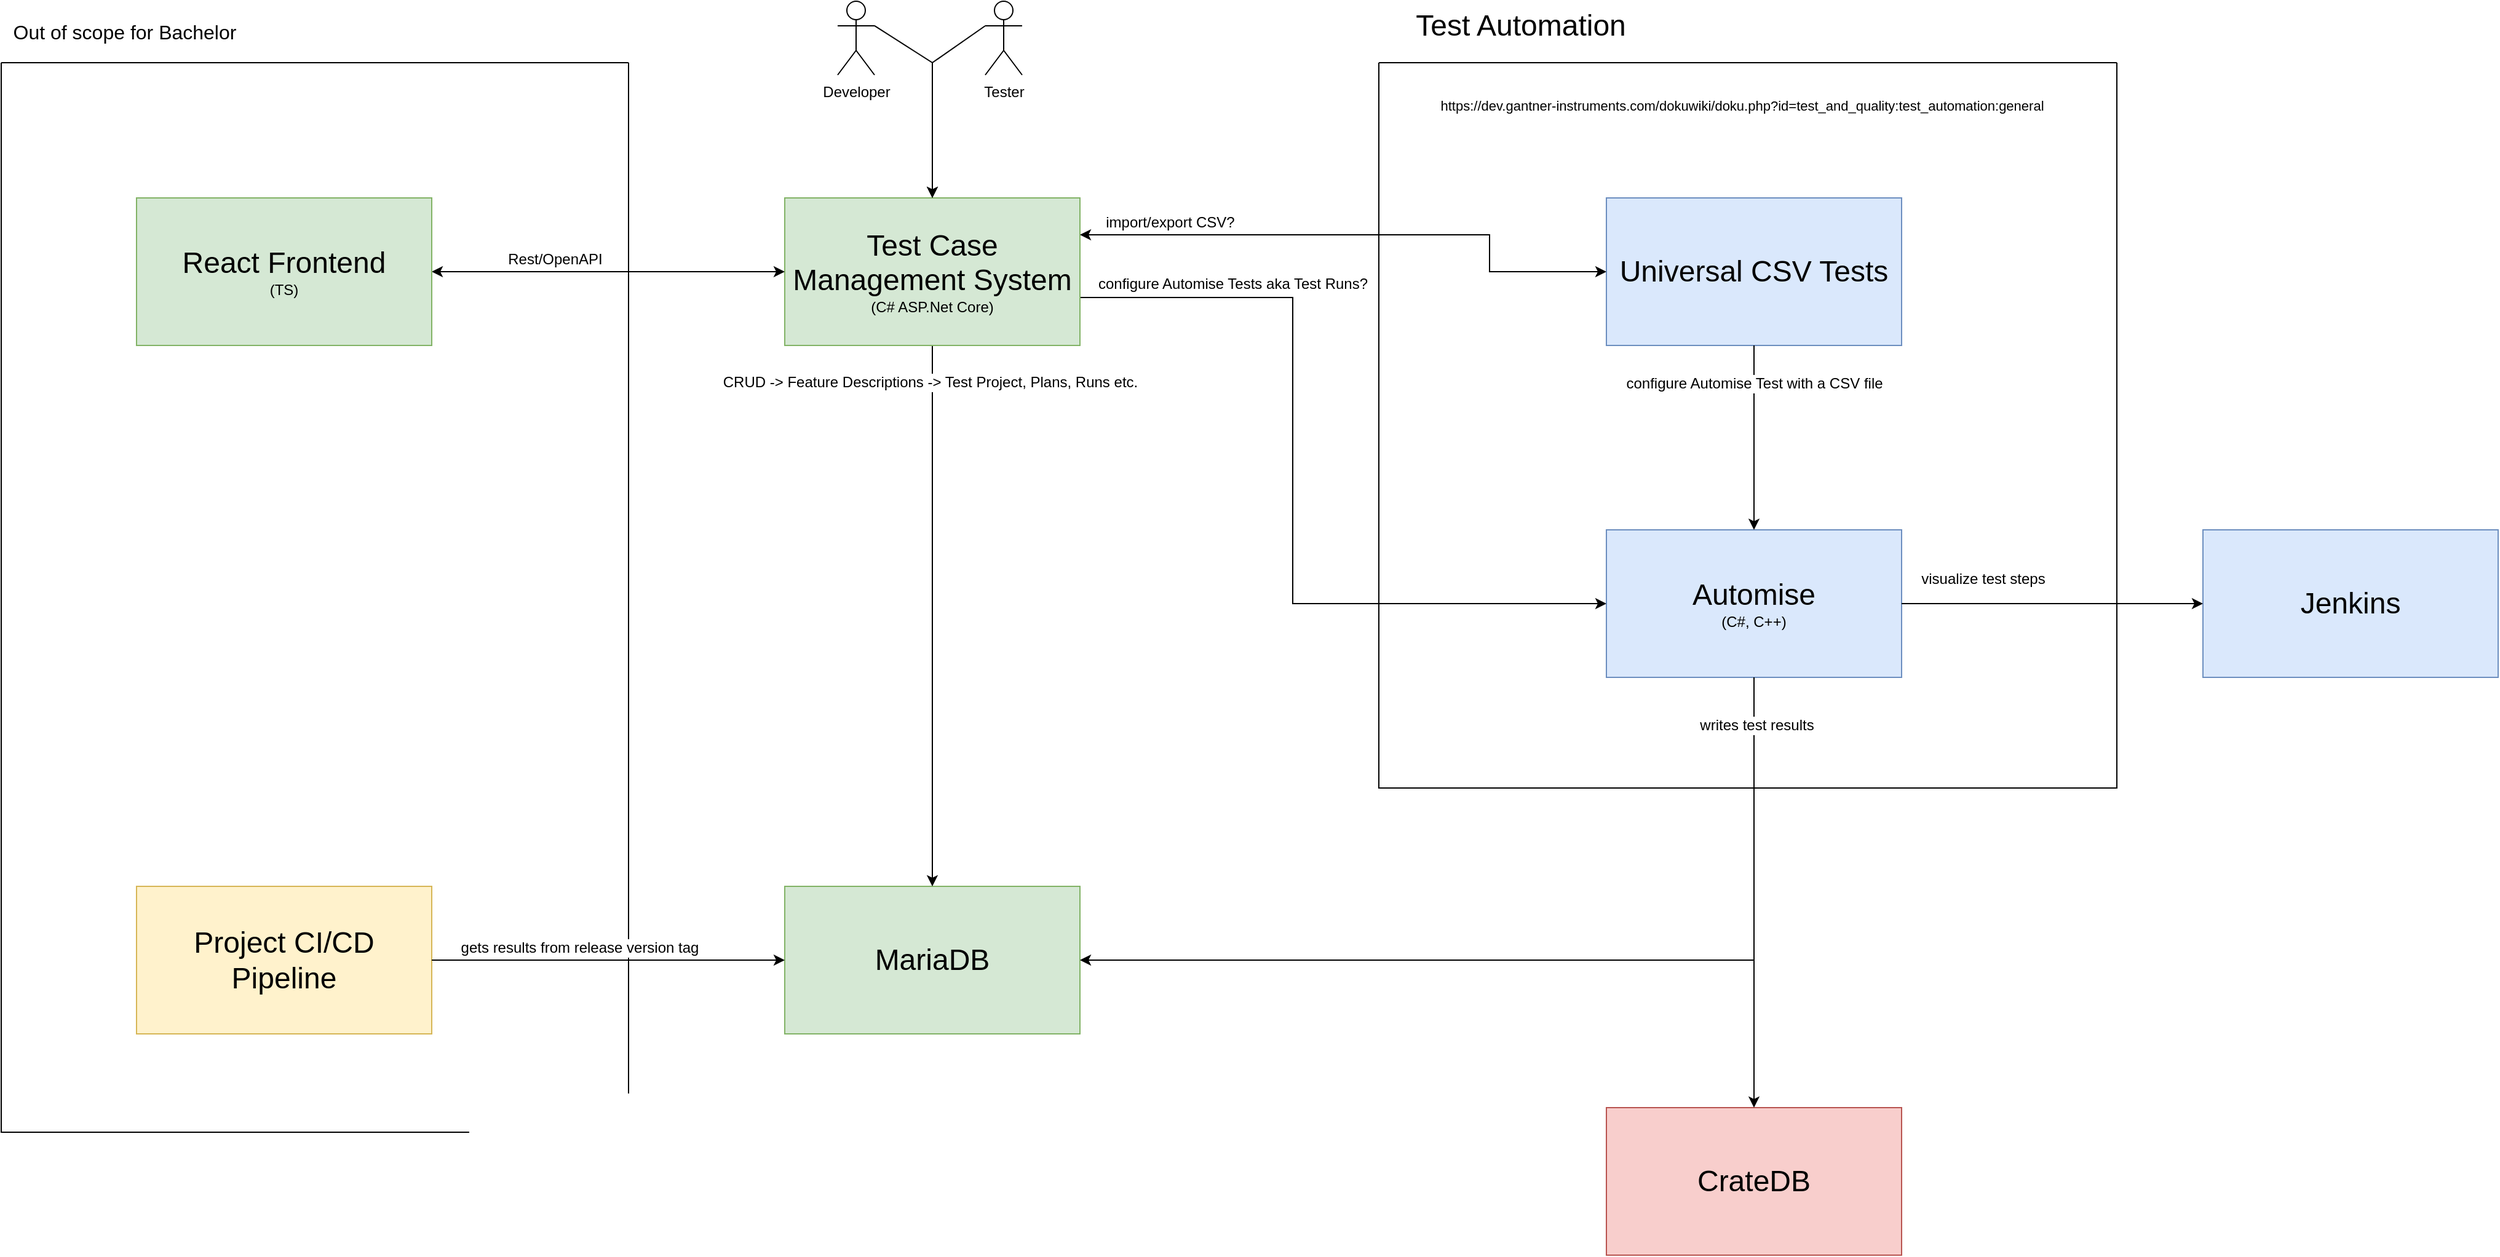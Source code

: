 <mxfile version="20.8.20" type="device"><diagram name="Page-1" id="f96WgXrJF7w2DZCyWAKk"><mxGraphModel dx="3009" dy="847" grid="1" gridSize="10" guides="1" tooltips="1" connect="1" arrows="1" fold="1" page="1" pageScale="1" pageWidth="827" pageHeight="1169" math="0" shadow="0"><root><mxCell id="0"/><mxCell id="1" parent="0"/><mxCell id="1aQ4Zla8gFwNtVFZ-AiG-15" value="" style="swimlane;startSize=0;fontSize=11;" vertex="1" parent="1"><mxGeometry x="-50" y="90" width="600" height="590" as="geometry"><mxRectangle x="-50" y="90" width="50" height="40" as="alternateBounds"/></mxGeometry></mxCell><mxCell id="1aQ4Zla8gFwNtVFZ-AiG-16" value="https://dev.gantner-instruments.com/dokuwiki/doku.php?id=test_and_quality:test_automation:general" style="text;html=1;align=center;verticalAlign=middle;resizable=0;points=[];autosize=1;strokeColor=none;fillColor=none;fontSize=11;" vertex="1" parent="1aQ4Zla8gFwNtVFZ-AiG-15"><mxGeometry x="40" y="20" width="510" height="30" as="geometry"/></mxCell><mxCell id="1aQ4Zla8gFwNtVFZ-AiG-11" value="&lt;font style=&quot;font-size: 24px;&quot;&gt;Universal CSV Tests&lt;/font&gt;" style="rounded=0;whiteSpace=wrap;html=1;fillColor=#dae8fc;strokeColor=#6c8ebf;" vertex="1" parent="1aQ4Zla8gFwNtVFZ-AiG-15"><mxGeometry x="185" y="110" width="240" height="120" as="geometry"/></mxCell><mxCell id="1aQ4Zla8gFwNtVFZ-AiG-1" value="&lt;font style=&quot;&quot;&gt;&lt;span style=&quot;font-size: 24px;&quot;&gt;Automise&lt;/span&gt;&lt;br&gt;&lt;font style=&quot;font-size: 12px;&quot;&gt;(C#, C++)&lt;/font&gt;&lt;br&gt;&lt;/font&gt;" style="rounded=0;whiteSpace=wrap;html=1;fillColor=#dae8fc;strokeColor=#6c8ebf;" vertex="1" parent="1aQ4Zla8gFwNtVFZ-AiG-15"><mxGeometry x="185" y="380" width="240" height="120" as="geometry"/></mxCell><mxCell id="1aQ4Zla8gFwNtVFZ-AiG-12" style="edgeStyle=orthogonalEdgeStyle;rounded=0;orthogonalLoop=1;jettySize=auto;html=1;entryX=0.5;entryY=0;entryDx=0;entryDy=0;fontSize=11;" edge="1" parent="1aQ4Zla8gFwNtVFZ-AiG-15" source="1aQ4Zla8gFwNtVFZ-AiG-11" target="1aQ4Zla8gFwNtVFZ-AiG-1"><mxGeometry relative="1" as="geometry"/></mxCell><mxCell id="1aQ4Zla8gFwNtVFZ-AiG-38" value="configure Automise Test with a CSV file" style="edgeLabel;html=1;align=center;verticalAlign=middle;resizable=0;points=[];fontSize=12;" vertex="1" connectable="0" parent="1aQ4Zla8gFwNtVFZ-AiG-12"><mxGeometry x="-0.743" y="-2" relative="1" as="geometry"><mxPoint x="2" y="11" as="offset"/></mxGeometry></mxCell><mxCell id="1aQ4Zla8gFwNtVFZ-AiG-10" style="edgeStyle=orthogonalEdgeStyle;rounded=0;orthogonalLoop=1;jettySize=auto;html=1;exitX=0.5;exitY=1;exitDx=0;exitDy=0;fontSize=11;" edge="1" parent="1aQ4Zla8gFwNtVFZ-AiG-15"><mxGeometry relative="1" as="geometry"><mxPoint x="544" y="440" as="sourcePoint"/><mxPoint x="544" y="440" as="targetPoint"/></mxGeometry></mxCell><mxCell id="1aQ4Zla8gFwNtVFZ-AiG-17" value="&lt;font style=&quot;font-size: 24px;&quot;&gt;Test Automation&lt;/font&gt;" style="text;html=1;align=center;verticalAlign=middle;resizable=0;points=[];autosize=1;strokeColor=none;fillColor=none;fontSize=11;" vertex="1" parent="1"><mxGeometry x="-30" y="40" width="190" height="40" as="geometry"/></mxCell><mxCell id="1aQ4Zla8gFwNtVFZ-AiG-3" value="&lt;font style=&quot;font-size: 24px;&quot;&gt;CrateDB&lt;/font&gt;" style="rounded=0;whiteSpace=wrap;html=1;fillColor=#f8cecc;strokeColor=#b85450;" vertex="1" parent="1"><mxGeometry x="135" y="940" width="240" height="120" as="geometry"/></mxCell><mxCell id="1aQ4Zla8gFwNtVFZ-AiG-4" value="" style="endArrow=classic;html=1;rounded=0;fontSize=24;exitX=0.5;exitY=1;exitDx=0;exitDy=0;entryX=0.5;entryY=0;entryDx=0;entryDy=0;" edge="1" parent="1" source="1aQ4Zla8gFwNtVFZ-AiG-1" target="1aQ4Zla8gFwNtVFZ-AiG-3"><mxGeometry width="50" height="50" relative="1" as="geometry"><mxPoint x="390" y="740" as="sourcePoint"/><mxPoint x="440" y="690" as="targetPoint"/></mxGeometry></mxCell><mxCell id="1aQ4Zla8gFwNtVFZ-AiG-7" value="&lt;font style=&quot;font-size: 24px;&quot;&gt;Jenkins&lt;/font&gt;" style="rounded=0;whiteSpace=wrap;html=1;fillColor=#dae8fc;strokeColor=#6c8ebf;" vertex="1" parent="1"><mxGeometry x="620" y="470" width="240" height="120" as="geometry"/></mxCell><mxCell id="1aQ4Zla8gFwNtVFZ-AiG-8" style="edgeStyle=orthogonalEdgeStyle;rounded=0;orthogonalLoop=1;jettySize=auto;html=1;entryX=0;entryY=0.5;entryDx=0;entryDy=0;fontSize=11;" edge="1" parent="1" source="1aQ4Zla8gFwNtVFZ-AiG-1" target="1aQ4Zla8gFwNtVFZ-AiG-7"><mxGeometry relative="1" as="geometry"/></mxCell><mxCell id="1aQ4Zla8gFwNtVFZ-AiG-39" value="visualize test steps" style="edgeLabel;html=1;align=center;verticalAlign=middle;resizable=0;points=[];fontSize=12;" vertex="1" connectable="0" parent="1aQ4Zla8gFwNtVFZ-AiG-8"><mxGeometry x="-0.65" y="4" relative="1" as="geometry"><mxPoint x="23" y="-16" as="offset"/></mxGeometry></mxCell><mxCell id="1aQ4Zla8gFwNtVFZ-AiG-23" value="&lt;font style=&quot;font-size: 24px;&quot;&gt;MariaDB&lt;/font&gt;" style="rounded=0;whiteSpace=wrap;html=1;fillColor=#d5e8d4;strokeColor=#82b366;" vertex="1" parent="1"><mxGeometry x="-533" y="760" width="240" height="120" as="geometry"/></mxCell><mxCell id="1aQ4Zla8gFwNtVFZ-AiG-33" style="edgeStyle=none;rounded=0;orthogonalLoop=1;jettySize=auto;html=1;entryX=0.5;entryY=0;entryDx=0;entryDy=0;fontSize=24;" edge="1" parent="1" source="1aQ4Zla8gFwNtVFZ-AiG-32" target="1aQ4Zla8gFwNtVFZ-AiG-23"><mxGeometry relative="1" as="geometry"/></mxCell><mxCell id="1aQ4Zla8gFwNtVFZ-AiG-40" value="CRUD -&amp;gt; Feature Descriptions -&amp;gt; Test Project, Plans, Runs etc." style="edgeLabel;html=1;align=center;verticalAlign=middle;resizable=0;points=[];fontSize=12;" vertex="1" connectable="0" parent="1aQ4Zla8gFwNtVFZ-AiG-33"><mxGeometry x="-0.864" y="-2" relative="1" as="geometry"><mxPoint as="offset"/></mxGeometry></mxCell><mxCell id="1aQ4Zla8gFwNtVFZ-AiG-56" style="edgeStyle=none;rounded=0;orthogonalLoop=1;jettySize=auto;html=1;entryX=0;entryY=0.5;entryDx=0;entryDy=0;strokeColor=default;fontSize=12;exitX=1.002;exitY=0.675;exitDx=0;exitDy=0;exitPerimeter=0;" edge="1" parent="1" source="1aQ4Zla8gFwNtVFZ-AiG-32" target="1aQ4Zla8gFwNtVFZ-AiG-1"><mxGeometry relative="1" as="geometry"><mxPoint x="-180" y="310" as="sourcePoint"/><Array as="points"><mxPoint x="-120" y="281"/><mxPoint x="-120" y="530"/><mxPoint x="30" y="530"/></Array></mxGeometry></mxCell><mxCell id="1aQ4Zla8gFwNtVFZ-AiG-58" value="configure Automise Tests aka Test Runs?" style="edgeLabel;html=1;align=center;verticalAlign=middle;resizable=0;points=[];fontSize=12;" vertex="1" connectable="0" parent="1aQ4Zla8gFwNtVFZ-AiG-56"><mxGeometry x="-0.692" y="1" relative="1" as="geometry"><mxPoint x="19" y="-10" as="offset"/></mxGeometry></mxCell><mxCell id="1aQ4Zla8gFwNtVFZ-AiG-32" value="&lt;font style=&quot;&quot;&gt;&lt;span style=&quot;font-size: 24px;&quot;&gt;Test Case Management System&lt;/span&gt;&lt;br&gt;&lt;font style=&quot;font-size: 12px;&quot;&gt;(C# ASP.Net Core)&lt;/font&gt;&lt;br&gt;&lt;/font&gt;" style="rounded=0;whiteSpace=wrap;html=1;fillColor=#d5e8d4;strokeColor=#82b366;" vertex="1" parent="1"><mxGeometry x="-533" y="200" width="240" height="120" as="geometry"/></mxCell><mxCell id="1aQ4Zla8gFwNtVFZ-AiG-43" value="" style="endArrow=classic;startArrow=classic;html=1;rounded=0;strokeColor=default;fontSize=12;exitX=1;exitY=0.5;exitDx=0;exitDy=0;entryX=0;entryY=0.5;entryDx=0;entryDy=0;" edge="1" parent="1" source="1aQ4Zla8gFwNtVFZ-AiG-22" target="1aQ4Zla8gFwNtVFZ-AiG-32"><mxGeometry width="50" height="50" relative="1" as="geometry"><mxPoint x="-640" y="280" as="sourcePoint"/><mxPoint x="-590" y="230" as="targetPoint"/></mxGeometry></mxCell><mxCell id="1aQ4Zla8gFwNtVFZ-AiG-55" value="Rest/OpenAPI" style="edgeLabel;html=1;align=center;verticalAlign=middle;resizable=0;points=[];fontSize=12;" vertex="1" connectable="0" parent="1aQ4Zla8gFwNtVFZ-AiG-43"><mxGeometry x="-0.191" y="4" relative="1" as="geometry"><mxPoint x="-16" y="-6" as="offset"/></mxGeometry></mxCell><mxCell id="1aQ4Zla8gFwNtVFZ-AiG-46" style="edgeStyle=none;rounded=0;orthogonalLoop=1;jettySize=auto;html=1;exitX=0.5;exitY=1;exitDx=0;exitDy=0;entryX=1;entryY=0.5;entryDx=0;entryDy=0;strokeColor=default;fontSize=12;" edge="1" parent="1" source="1aQ4Zla8gFwNtVFZ-AiG-1" target="1aQ4Zla8gFwNtVFZ-AiG-23"><mxGeometry relative="1" as="geometry"><Array as="points"><mxPoint x="255" y="820"/></Array></mxGeometry></mxCell><mxCell id="1aQ4Zla8gFwNtVFZ-AiG-47" value="writes test results" style="edgeLabel;html=1;align=center;verticalAlign=middle;resizable=0;points=[];fontSize=12;" vertex="1" connectable="0" parent="1aQ4Zla8gFwNtVFZ-AiG-46"><mxGeometry x="-0.9" y="2" relative="1" as="geometry"><mxPoint as="offset"/></mxGeometry></mxCell><mxCell id="1aQ4Zla8gFwNtVFZ-AiG-51" value="&lt;font style=&quot;font-size: 16px;&quot;&gt;Out of scope for Bachelor&lt;/font&gt;" style="text;html=1;align=center;verticalAlign=middle;resizable=0;points=[];autosize=1;strokeColor=none;fillColor=none;fontSize=12;" vertex="1" parent="1"><mxGeometry x="-1170" y="50" width="200" height="30" as="geometry"/></mxCell><mxCell id="1aQ4Zla8gFwNtVFZ-AiG-52" value="" style="swimlane;startSize=0;fontSize=16;" vertex="1" parent="1"><mxGeometry x="-1170" y="90" width="510" height="870" as="geometry"><mxRectangle x="-1160" y="680" width="50" height="40" as="alternateBounds"/></mxGeometry></mxCell><mxCell id="1aQ4Zla8gFwNtVFZ-AiG-48" value="&lt;font style=&quot;&quot;&gt;&lt;span style=&quot;font-size: 24px;&quot;&gt;Project CI/CD Pipeline&lt;/span&gt;&lt;br&gt;&lt;/font&gt;" style="rounded=0;whiteSpace=wrap;html=1;fillColor=#fff2cc;strokeColor=#d6b656;" vertex="1" parent="1aQ4Zla8gFwNtVFZ-AiG-52"><mxGeometry x="110" y="670" width="240" height="120" as="geometry"/></mxCell><mxCell id="1aQ4Zla8gFwNtVFZ-AiG-22" value="&lt;font style=&quot;&quot;&gt;&lt;span style=&quot;font-size: 24px;&quot;&gt;React Frontend&lt;/span&gt;&lt;br&gt;&lt;font style=&quot;font-size: 12px;&quot;&gt;(TS)&lt;/font&gt;&lt;br&gt;&lt;/font&gt;" style="rounded=0;whiteSpace=wrap;html=1;fillColor=#d5e8d4;strokeColor=#82b366;" vertex="1" parent="1aQ4Zla8gFwNtVFZ-AiG-52"><mxGeometry x="110" y="110" width="240" height="120" as="geometry"/></mxCell><mxCell id="1aQ4Zla8gFwNtVFZ-AiG-53" style="edgeStyle=none;rounded=0;orthogonalLoop=1;jettySize=auto;html=1;entryX=0;entryY=0.5;entryDx=0;entryDy=0;strokeColor=default;fontSize=16;" edge="1" parent="1" source="1aQ4Zla8gFwNtVFZ-AiG-48" target="1aQ4Zla8gFwNtVFZ-AiG-23"><mxGeometry relative="1" as="geometry"/></mxCell><mxCell id="1aQ4Zla8gFwNtVFZ-AiG-54" value="gets results from release version tag" style="edgeLabel;html=1;align=center;verticalAlign=middle;resizable=0;points=[];fontSize=12;" vertex="1" connectable="0" parent="1aQ4Zla8gFwNtVFZ-AiG-53"><mxGeometry x="-0.642" y="1" relative="1" as="geometry"><mxPoint x="68" y="-9" as="offset"/></mxGeometry></mxCell><mxCell id="1aQ4Zla8gFwNtVFZ-AiG-57" value="" style="endArrow=classic;startArrow=classic;html=1;rounded=0;strokeColor=default;fontSize=12;exitX=1;exitY=0.25;exitDx=0;exitDy=0;entryX=0;entryY=0.5;entryDx=0;entryDy=0;" edge="1" parent="1" source="1aQ4Zla8gFwNtVFZ-AiG-32" target="1aQ4Zla8gFwNtVFZ-AiG-11"><mxGeometry width="50" height="50" relative="1" as="geometry"><mxPoint x="-150" y="290" as="sourcePoint"/><mxPoint x="-100" y="240" as="targetPoint"/><Array as="points"><mxPoint x="40" y="230"/><mxPoint x="40" y="260"/></Array></mxGeometry></mxCell><mxCell id="1aQ4Zla8gFwNtVFZ-AiG-60" value="import/export CSV?" style="edgeLabel;html=1;align=center;verticalAlign=middle;resizable=0;points=[];fontSize=12;" vertex="1" connectable="0" parent="1aQ4Zla8gFwNtVFZ-AiG-57"><mxGeometry x="-0.614" y="1" relative="1" as="geometry"><mxPoint x="-16" y="-9" as="offset"/></mxGeometry></mxCell><mxCell id="1aQ4Zla8gFwNtVFZ-AiG-72" style="edgeStyle=none;rounded=0;orthogonalLoop=1;jettySize=auto;html=1;exitX=0;exitY=0.333;exitDx=0;exitDy=0;exitPerimeter=0;entryX=0.5;entryY=0;entryDx=0;entryDy=0;strokeColor=default;fontSize=12;" edge="1" parent="1" source="1aQ4Zla8gFwNtVFZ-AiG-62" target="1aQ4Zla8gFwNtVFZ-AiG-32"><mxGeometry relative="1" as="geometry"><Array as="points"><mxPoint x="-413" y="90"/></Array></mxGeometry></mxCell><mxCell id="1aQ4Zla8gFwNtVFZ-AiG-62" value="Tester" style="shape=umlActor;verticalLabelPosition=bottom;verticalAlign=top;html=1;outlineConnect=0;fontSize=12;" vertex="1" parent="1"><mxGeometry x="-370" y="40" width="30" height="60" as="geometry"/></mxCell><mxCell id="1aQ4Zla8gFwNtVFZ-AiG-68" style="edgeStyle=none;rounded=0;orthogonalLoop=1;jettySize=auto;html=1;strokeColor=default;fontSize=12;entryX=0.5;entryY=0;entryDx=0;entryDy=0;exitX=1;exitY=0.333;exitDx=0;exitDy=0;exitPerimeter=0;" edge="1" parent="1" source="1aQ4Zla8gFwNtVFZ-AiG-66" target="1aQ4Zla8gFwNtVFZ-AiG-32"><mxGeometry relative="1" as="geometry"><mxPoint x="-413" y="100" as="targetPoint"/><Array as="points"><mxPoint x="-413" y="90"/></Array></mxGeometry></mxCell><mxCell id="1aQ4Zla8gFwNtVFZ-AiG-66" value="Developer" style="shape=umlActor;verticalLabelPosition=bottom;verticalAlign=top;html=1;outlineConnect=0;fontSize=12;" vertex="1" parent="1"><mxGeometry x="-490" y="40" width="30" height="60" as="geometry"/></mxCell></root></mxGraphModel></diagram></mxfile>